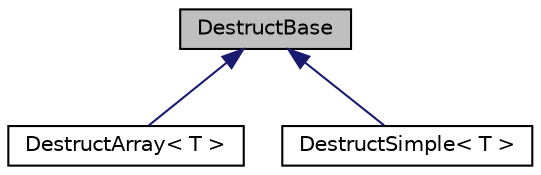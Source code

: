 digraph "DestructBase"
{
 // LATEX_PDF_SIZE
  edge [fontname="Helvetica",fontsize="10",labelfontname="Helvetica",labelfontsize="10"];
  node [fontname="Helvetica",fontsize="10",shape=record];
  Node1 [label="DestructBase",height=0.2,width=0.4,color="black", fillcolor="grey75", style="filled", fontcolor="black",tooltip=" "];
  Node1 -> Node2 [dir="back",color="midnightblue",fontsize="10",style="solid",fontname="Helvetica"];
  Node2 [label="DestructArray\< T \>",height=0.2,width=0.4,color="black", fillcolor="white", style="filled",URL="$class_destruct_array.html",tooltip=" "];
  Node1 -> Node3 [dir="back",color="midnightblue",fontsize="10",style="solid",fontname="Helvetica"];
  Node3 [label="DestructSimple\< T \>",height=0.2,width=0.4,color="black", fillcolor="white", style="filled",URL="$class_destruct_simple.html",tooltip=" "];
}
